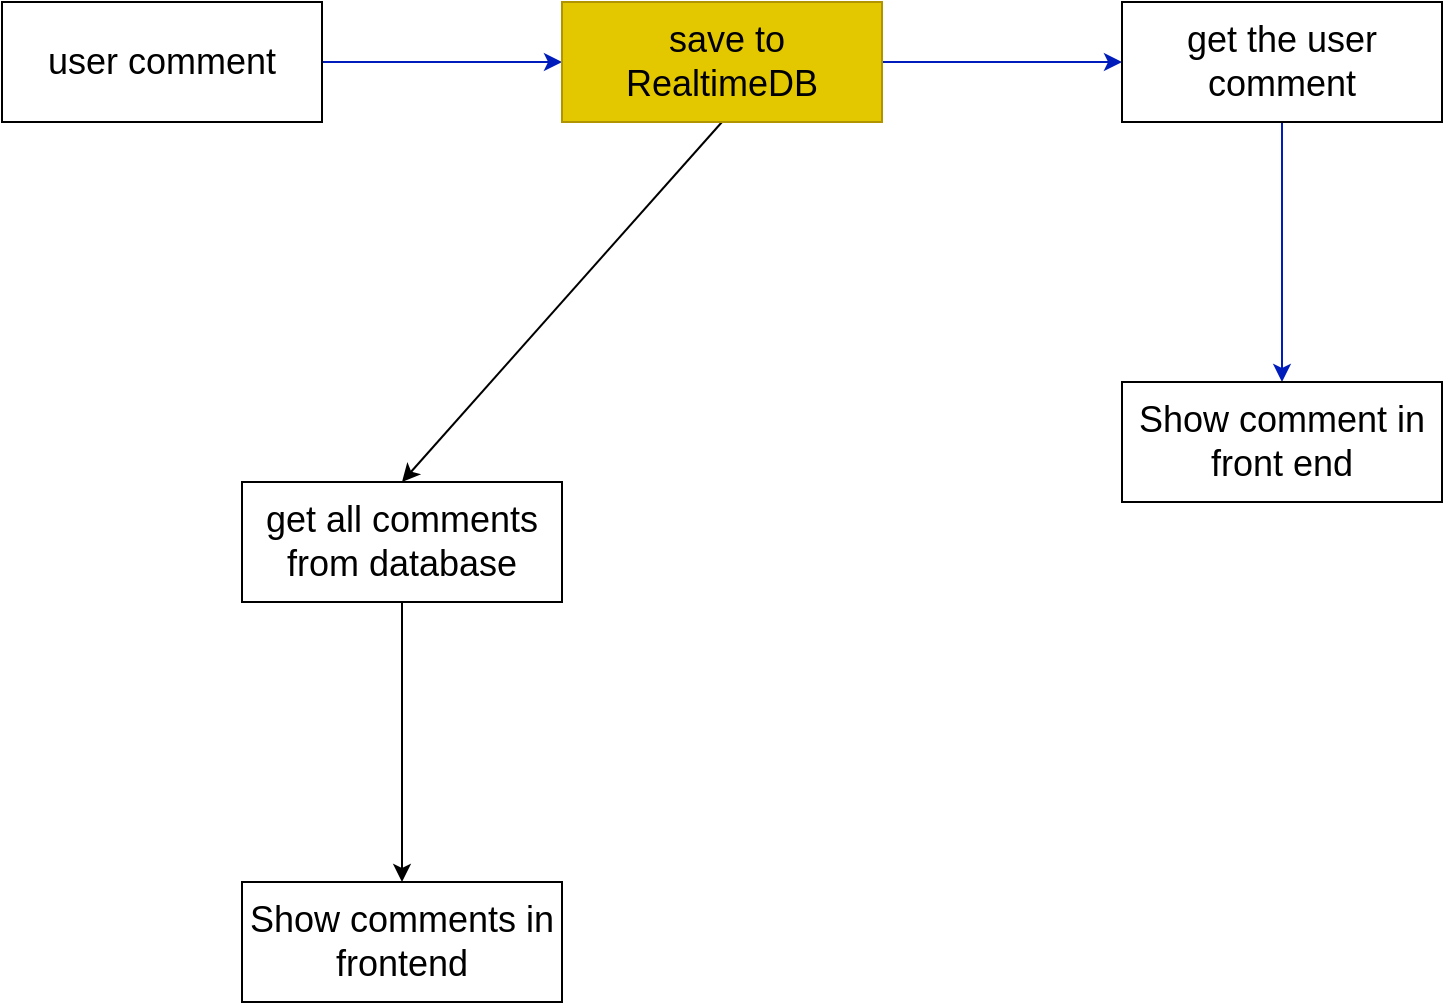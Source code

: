<mxfile>
    <diagram id="VMD8cunaPV0xNXhEb3oU" name="Page-1">
        <mxGraphModel dx="1098" dy="773" grid="1" gridSize="10" guides="1" tooltips="1" connect="1" arrows="1" fold="1" page="1" pageScale="1" pageWidth="827" pageHeight="1169" math="0" shadow="0">
            <root>
                <mxCell id="0"/>
                <mxCell id="1" parent="0"/>
                <mxCell id="4" style="edgeStyle=none;html=1;exitX=1;exitY=0.5;exitDx=0;exitDy=0;entryX=0;entryY=0.5;entryDx=0;entryDy=0;fontSize=18;fillColor=#0050ef;strokeColor=#001DBC;" parent="1" source="2" target="3" edge="1">
                    <mxGeometry relative="1" as="geometry"/>
                </mxCell>
                <mxCell id="2" value="&lt;font style=&quot;font-size: 18px;&quot;&gt;user comment&lt;/font&gt;" style="whiteSpace=wrap;html=1;" parent="1" vertex="1">
                    <mxGeometry x="40" y="40" width="160" height="60" as="geometry"/>
                </mxCell>
                <mxCell id="5" style="edgeStyle=none;html=1;exitX=1;exitY=0.5;exitDx=0;exitDy=0;fontSize=18;fillColor=#0050ef;strokeColor=#001DBC;" parent="1" source="3" edge="1">
                    <mxGeometry relative="1" as="geometry">
                        <mxPoint x="600" y="70" as="targetPoint"/>
                    </mxGeometry>
                </mxCell>
                <mxCell id="11" style="edgeStyle=none;html=1;exitX=0.5;exitY=1;exitDx=0;exitDy=0;fontSize=18;entryX=0.5;entryY=0;entryDx=0;entryDy=0;" parent="1" source="3" target="13" edge="1">
                    <mxGeometry relative="1" as="geometry">
                        <mxPoint x="400" y="430" as="targetPoint"/>
                    </mxGeometry>
                </mxCell>
                <mxCell id="3" value="&lt;span style=&quot;font-size: 18px;&quot;&gt;&amp;nbsp;save to RealtimeDB&lt;/span&gt;" style="whiteSpace=wrap;html=1;fillColor=#e3c800;fontColor=#000000;strokeColor=#B09500;" parent="1" vertex="1">
                    <mxGeometry x="320" y="40" width="160" height="60" as="geometry"/>
                </mxCell>
                <mxCell id="12" style="edgeStyle=none;html=1;entryX=0.5;entryY=0;entryDx=0;entryDy=0;fontSize=18;fillColor=#0050ef;strokeColor=#001DBC;" parent="1" source="6" target="9" edge="1">
                    <mxGeometry relative="1" as="geometry"/>
                </mxCell>
                <mxCell id="6" value="&lt;font style=&quot;font-size: 18px;&quot;&gt;get the user comment&lt;/font&gt;" style="whiteSpace=wrap;html=1;" parent="1" vertex="1">
                    <mxGeometry x="600" y="40" width="160" height="60" as="geometry"/>
                </mxCell>
                <mxCell id="9" value="&lt;font style=&quot;font-size: 18px;&quot;&gt;Show comment in front end&lt;/font&gt;" style="whiteSpace=wrap;html=1;" parent="1" vertex="1">
                    <mxGeometry x="600" y="230" width="160" height="60" as="geometry"/>
                </mxCell>
                <mxCell id="15" style="edgeStyle=none;html=1;fontSize=18;" parent="1" source="13" edge="1">
                    <mxGeometry relative="1" as="geometry">
                        <mxPoint x="240" y="480" as="targetPoint"/>
                    </mxGeometry>
                </mxCell>
                <mxCell id="13" value="&lt;span style=&quot;font-size: 18px;&quot;&gt;get all comments from database&lt;/span&gt;" style="whiteSpace=wrap;html=1;" parent="1" vertex="1">
                    <mxGeometry x="160" y="280" width="160" height="60" as="geometry"/>
                </mxCell>
                <mxCell id="16" value="&lt;span style=&quot;font-size: 18px;&quot;&gt;Show comments in frontend&lt;/span&gt;" style="whiteSpace=wrap;html=1;" parent="1" vertex="1">
                    <mxGeometry x="160" y="480" width="160" height="60" as="geometry"/>
                </mxCell>
            </root>
        </mxGraphModel>
    </diagram>
</mxfile>